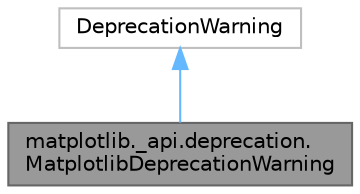 digraph "matplotlib._api.deprecation.MatplotlibDeprecationWarning"
{
 // LATEX_PDF_SIZE
  bgcolor="transparent";
  edge [fontname=Helvetica,fontsize=10,labelfontname=Helvetica,labelfontsize=10];
  node [fontname=Helvetica,fontsize=10,shape=box,height=0.2,width=0.4];
  Node1 [id="Node000001",label="matplotlib._api.deprecation.\lMatplotlibDeprecationWarning",height=0.2,width=0.4,color="gray40", fillcolor="grey60", style="filled", fontcolor="black",tooltip=" "];
  Node2 -> Node1 [id="edge2_Node000001_Node000002",dir="back",color="steelblue1",style="solid",tooltip=" "];
  Node2 [id="Node000002",label="DeprecationWarning",height=0.2,width=0.4,color="grey75", fillcolor="white", style="filled",URL="$d8/de1/classDeprecationWarning.html",tooltip=" "];
}
